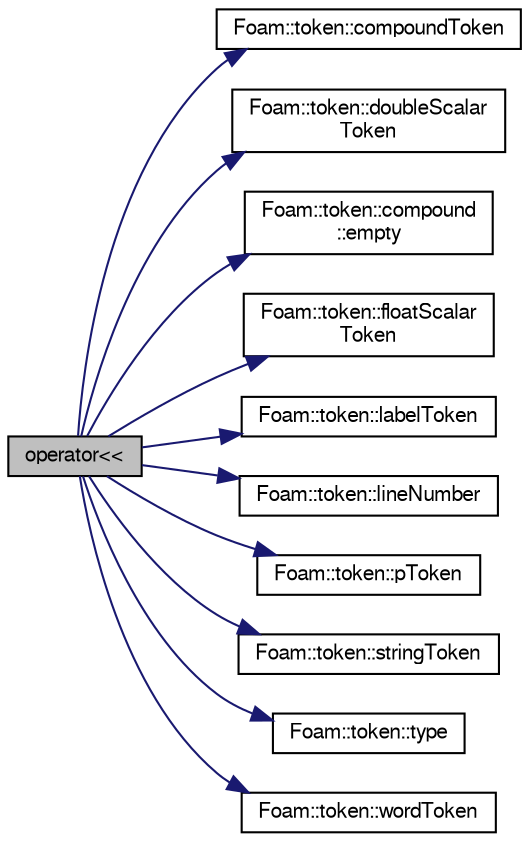 digraph "operator&lt;&lt;"
{
  bgcolor="transparent";
  edge [fontname="FreeSans",fontsize="10",labelfontname="FreeSans",labelfontsize="10"];
  node [fontname="FreeSans",fontsize="10",shape=record];
  rankdir="LR";
  Node30584 [label="operator\<\<",height=0.2,width=0.4,color="black", fillcolor="grey75", style="filled", fontcolor="black"];
  Node30584 -> Node30585 [color="midnightblue",fontsize="10",style="solid",fontname="FreeSans"];
  Node30585 [label="Foam::token::compoundToken",height=0.2,width=0.4,color="black",URL="$a26306.html#a2e206956093022d8dc2b1c050ae0510b"];
  Node30584 -> Node30586 [color="midnightblue",fontsize="10",style="solid",fontname="FreeSans"];
  Node30586 [label="Foam::token::doubleScalar\lToken",height=0.2,width=0.4,color="black",URL="$a26306.html#a0996d6452ac092a995a24f5ef97bc0aa"];
  Node30584 -> Node30587 [color="midnightblue",fontsize="10",style="solid",fontname="FreeSans"];
  Node30587 [label="Foam::token::compound\l::empty",height=0.2,width=0.4,color="black",URL="$a26310.html#a644718bb2fb240de962dc3c9a1fdf0dc"];
  Node30584 -> Node30588 [color="midnightblue",fontsize="10",style="solid",fontname="FreeSans"];
  Node30588 [label="Foam::token::floatScalar\lToken",height=0.2,width=0.4,color="black",URL="$a26306.html#aa566f597931b7a20a64330961e86b84c"];
  Node30584 -> Node30589 [color="midnightblue",fontsize="10",style="solid",fontname="FreeSans"];
  Node30589 [label="Foam::token::labelToken",height=0.2,width=0.4,color="black",URL="$a26306.html#a02f47448ac9cbf52cf6418b8e71fa555"];
  Node30584 -> Node30590 [color="midnightblue",fontsize="10",style="solid",fontname="FreeSans"];
  Node30590 [label="Foam::token::lineNumber",height=0.2,width=0.4,color="black",URL="$a26306.html#a2bca2e504df91006cb4a2b09ba1ac409"];
  Node30584 -> Node30591 [color="midnightblue",fontsize="10",style="solid",fontname="FreeSans"];
  Node30591 [label="Foam::token::pToken",height=0.2,width=0.4,color="black",URL="$a26306.html#a04ff24eec31f5be755eb7fa58de0b8a3"];
  Node30584 -> Node30592 [color="midnightblue",fontsize="10",style="solid",fontname="FreeSans"];
  Node30592 [label="Foam::token::stringToken",height=0.2,width=0.4,color="black",URL="$a26306.html#a8bc98d24b39ac2531331c180035b6149"];
  Node30584 -> Node30593 [color="midnightblue",fontsize="10",style="solid",fontname="FreeSans"];
  Node30593 [label="Foam::token::type",height=0.2,width=0.4,color="black",URL="$a26306.html#acc719f52fcbac7cb134576dc93632867"];
  Node30584 -> Node30594 [color="midnightblue",fontsize="10",style="solid",fontname="FreeSans"];
  Node30594 [label="Foam::token::wordToken",height=0.2,width=0.4,color="black",URL="$a26306.html#a65967674840943899f4163d527bd83bd"];
}
